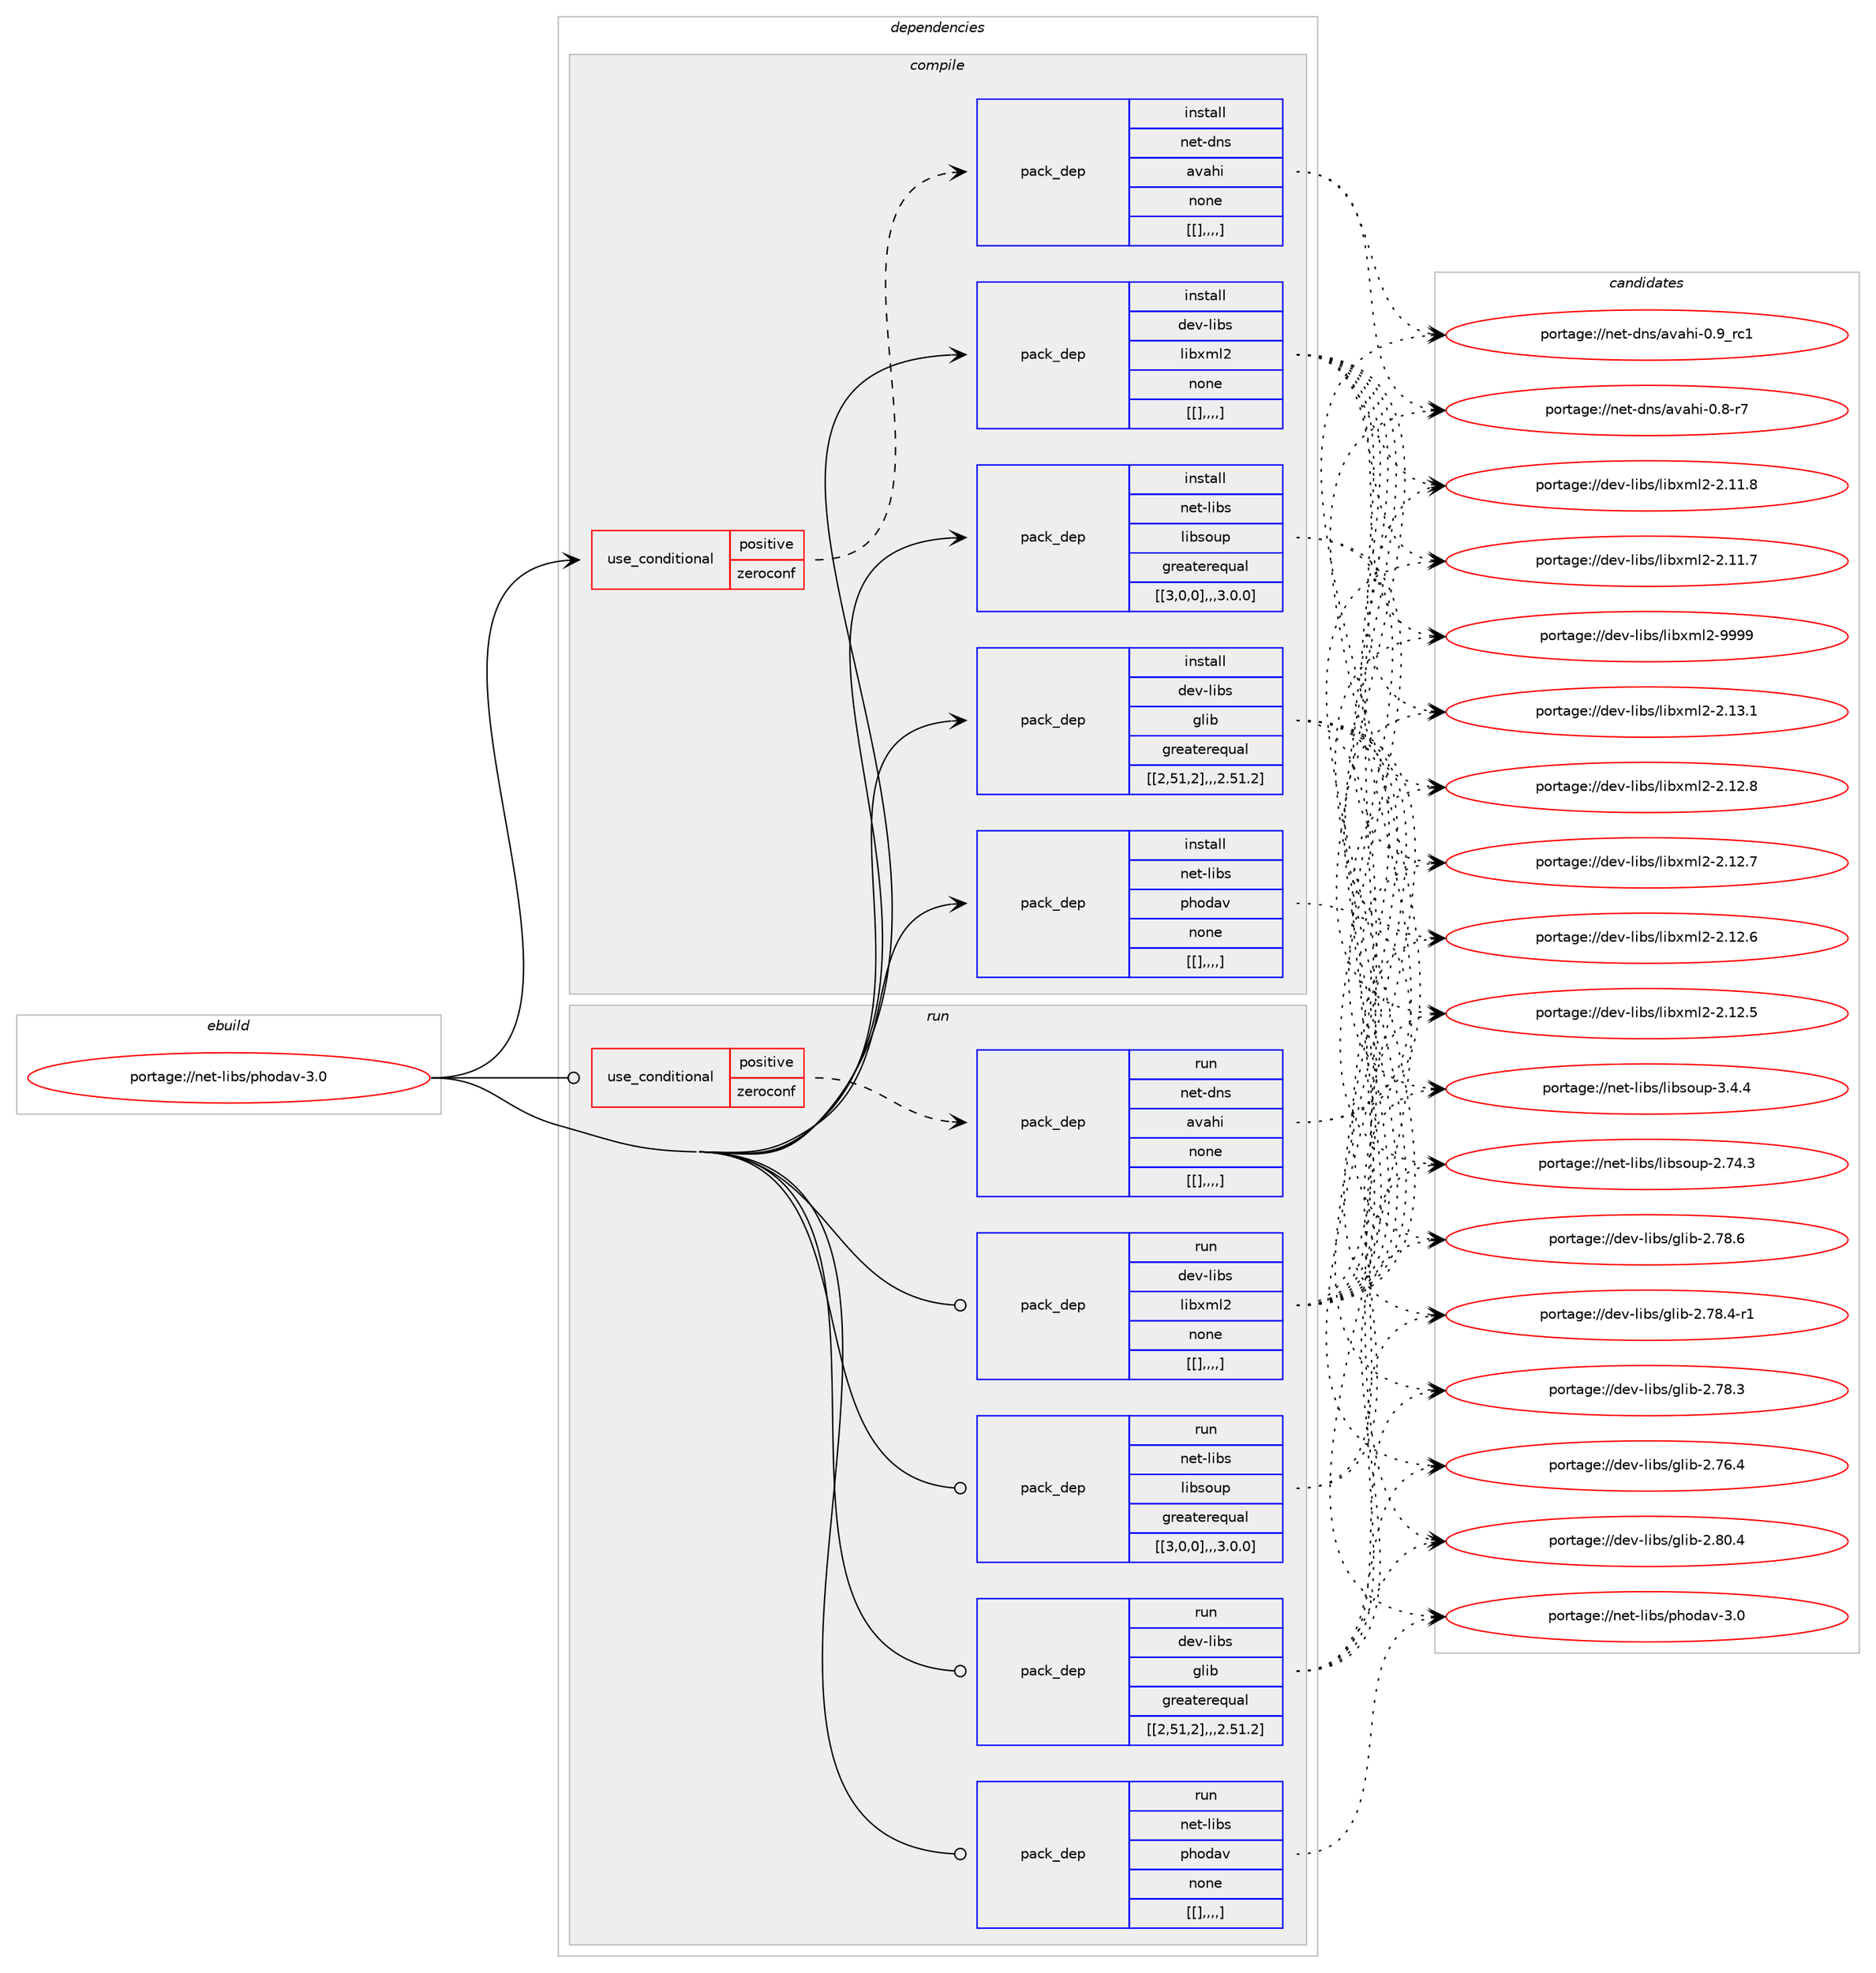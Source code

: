 digraph prolog {

# *************
# Graph options
# *************

newrank=true;
concentrate=true;
compound=true;
graph [rankdir=LR,fontname=Helvetica,fontsize=10,ranksep=1.5];#, ranksep=2.5, nodesep=0.2];
edge  [arrowhead=vee];
node  [fontname=Helvetica,fontsize=10];

# **********
# The ebuild
# **********

subgraph cluster_leftcol {
color=gray;
label=<<i>ebuild</i>>;
id [label="portage://net-libs/phodav-3.0", color=red, width=4, href="../net-libs/phodav-3.0.svg"];
}

# ****************
# The dependencies
# ****************

subgraph cluster_midcol {
color=gray;
label=<<i>dependencies</i>>;
subgraph cluster_compile {
fillcolor="#eeeeee";
style=filled;
label=<<i>compile</i>>;
subgraph cond99158 {
dependency380192 [label=<<TABLE BORDER="0" CELLBORDER="1" CELLSPACING="0" CELLPADDING="4"><TR><TD ROWSPAN="3" CELLPADDING="10">use_conditional</TD></TR><TR><TD>positive</TD></TR><TR><TD>zeroconf</TD></TR></TABLE>>, shape=none, color=red];
subgraph pack278215 {
dependency380193 [label=<<TABLE BORDER="0" CELLBORDER="1" CELLSPACING="0" CELLPADDING="4" WIDTH="220"><TR><TD ROWSPAN="6" CELLPADDING="30">pack_dep</TD></TR><TR><TD WIDTH="110">install</TD></TR><TR><TD>net-dns</TD></TR><TR><TD>avahi</TD></TR><TR><TD>none</TD></TR><TR><TD>[[],,,,]</TD></TR></TABLE>>, shape=none, color=blue];
}
dependency380192:e -> dependency380193:w [weight=20,style="dashed",arrowhead="vee"];
}
id:e -> dependency380192:w [weight=20,style="solid",arrowhead="vee"];
subgraph pack278216 {
dependency380194 [label=<<TABLE BORDER="0" CELLBORDER="1" CELLSPACING="0" CELLPADDING="4" WIDTH="220"><TR><TD ROWSPAN="6" CELLPADDING="30">pack_dep</TD></TR><TR><TD WIDTH="110">install</TD></TR><TR><TD>dev-libs</TD></TR><TR><TD>glib</TD></TR><TR><TD>greaterequal</TD></TR><TR><TD>[[2,51,2],,,2.51.2]</TD></TR></TABLE>>, shape=none, color=blue];
}
id:e -> dependency380194:w [weight=20,style="solid",arrowhead="vee"];
subgraph pack278217 {
dependency380195 [label=<<TABLE BORDER="0" CELLBORDER="1" CELLSPACING="0" CELLPADDING="4" WIDTH="220"><TR><TD ROWSPAN="6" CELLPADDING="30">pack_dep</TD></TR><TR><TD WIDTH="110">install</TD></TR><TR><TD>dev-libs</TD></TR><TR><TD>libxml2</TD></TR><TR><TD>none</TD></TR><TR><TD>[[],,,,]</TD></TR></TABLE>>, shape=none, color=blue];
}
id:e -> dependency380195:w [weight=20,style="solid",arrowhead="vee"];
subgraph pack278218 {
dependency380196 [label=<<TABLE BORDER="0" CELLBORDER="1" CELLSPACING="0" CELLPADDING="4" WIDTH="220"><TR><TD ROWSPAN="6" CELLPADDING="30">pack_dep</TD></TR><TR><TD WIDTH="110">install</TD></TR><TR><TD>net-libs</TD></TR><TR><TD>libsoup</TD></TR><TR><TD>greaterequal</TD></TR><TR><TD>[[3,0,0],,,3.0.0]</TD></TR></TABLE>>, shape=none, color=blue];
}
id:e -> dependency380196:w [weight=20,style="solid",arrowhead="vee"];
subgraph pack278219 {
dependency380197 [label=<<TABLE BORDER="0" CELLBORDER="1" CELLSPACING="0" CELLPADDING="4" WIDTH="220"><TR><TD ROWSPAN="6" CELLPADDING="30">pack_dep</TD></TR><TR><TD WIDTH="110">install</TD></TR><TR><TD>net-libs</TD></TR><TR><TD>phodav</TD></TR><TR><TD>none</TD></TR><TR><TD>[[],,,,]</TD></TR></TABLE>>, shape=none, color=blue];
}
id:e -> dependency380197:w [weight=20,style="solid",arrowhead="vee"];
}
subgraph cluster_compileandrun {
fillcolor="#eeeeee";
style=filled;
label=<<i>compile and run</i>>;
}
subgraph cluster_run {
fillcolor="#eeeeee";
style=filled;
label=<<i>run</i>>;
subgraph cond99159 {
dependency380198 [label=<<TABLE BORDER="0" CELLBORDER="1" CELLSPACING="0" CELLPADDING="4"><TR><TD ROWSPAN="3" CELLPADDING="10">use_conditional</TD></TR><TR><TD>positive</TD></TR><TR><TD>zeroconf</TD></TR></TABLE>>, shape=none, color=red];
subgraph pack278220 {
dependency380199 [label=<<TABLE BORDER="0" CELLBORDER="1" CELLSPACING="0" CELLPADDING="4" WIDTH="220"><TR><TD ROWSPAN="6" CELLPADDING="30">pack_dep</TD></TR><TR><TD WIDTH="110">run</TD></TR><TR><TD>net-dns</TD></TR><TR><TD>avahi</TD></TR><TR><TD>none</TD></TR><TR><TD>[[],,,,]</TD></TR></TABLE>>, shape=none, color=blue];
}
dependency380198:e -> dependency380199:w [weight=20,style="dashed",arrowhead="vee"];
}
id:e -> dependency380198:w [weight=20,style="solid",arrowhead="odot"];
subgraph pack278221 {
dependency380200 [label=<<TABLE BORDER="0" CELLBORDER="1" CELLSPACING="0" CELLPADDING="4" WIDTH="220"><TR><TD ROWSPAN="6" CELLPADDING="30">pack_dep</TD></TR><TR><TD WIDTH="110">run</TD></TR><TR><TD>dev-libs</TD></TR><TR><TD>glib</TD></TR><TR><TD>greaterequal</TD></TR><TR><TD>[[2,51,2],,,2.51.2]</TD></TR></TABLE>>, shape=none, color=blue];
}
id:e -> dependency380200:w [weight=20,style="solid",arrowhead="odot"];
subgraph pack278222 {
dependency380201 [label=<<TABLE BORDER="0" CELLBORDER="1" CELLSPACING="0" CELLPADDING="4" WIDTH="220"><TR><TD ROWSPAN="6" CELLPADDING="30">pack_dep</TD></TR><TR><TD WIDTH="110">run</TD></TR><TR><TD>dev-libs</TD></TR><TR><TD>libxml2</TD></TR><TR><TD>none</TD></TR><TR><TD>[[],,,,]</TD></TR></TABLE>>, shape=none, color=blue];
}
id:e -> dependency380201:w [weight=20,style="solid",arrowhead="odot"];
subgraph pack278223 {
dependency380202 [label=<<TABLE BORDER="0" CELLBORDER="1" CELLSPACING="0" CELLPADDING="4" WIDTH="220"><TR><TD ROWSPAN="6" CELLPADDING="30">pack_dep</TD></TR><TR><TD WIDTH="110">run</TD></TR><TR><TD>net-libs</TD></TR><TR><TD>libsoup</TD></TR><TR><TD>greaterequal</TD></TR><TR><TD>[[3,0,0],,,3.0.0]</TD></TR></TABLE>>, shape=none, color=blue];
}
id:e -> dependency380202:w [weight=20,style="solid",arrowhead="odot"];
subgraph pack278224 {
dependency380203 [label=<<TABLE BORDER="0" CELLBORDER="1" CELLSPACING="0" CELLPADDING="4" WIDTH="220"><TR><TD ROWSPAN="6" CELLPADDING="30">pack_dep</TD></TR><TR><TD WIDTH="110">run</TD></TR><TR><TD>net-libs</TD></TR><TR><TD>phodav</TD></TR><TR><TD>none</TD></TR><TR><TD>[[],,,,]</TD></TR></TABLE>>, shape=none, color=blue];
}
id:e -> dependency380203:w [weight=20,style="solid",arrowhead="odot"];
}
}

# **************
# The candidates
# **************

subgraph cluster_choices {
rank=same;
color=gray;
label=<<i>candidates</i>>;

subgraph choice278215 {
color=black;
nodesep=1;
choice1101011164510011011547971189710410545484657951149949 [label="portage://net-dns/avahi-0.9_rc1", color=red, width=4,href="../net-dns/avahi-0.9_rc1.svg"];
choice11010111645100110115479711897104105454846564511455 [label="portage://net-dns/avahi-0.8-r7", color=red, width=4,href="../net-dns/avahi-0.8-r7.svg"];
dependency380193:e -> choice1101011164510011011547971189710410545484657951149949:w [style=dotted,weight="100"];
dependency380193:e -> choice11010111645100110115479711897104105454846564511455:w [style=dotted,weight="100"];
}
subgraph choice278216 {
color=black;
nodesep=1;
choice1001011184510810598115471031081059845504656484652 [label="portage://dev-libs/glib-2.80.4", color=red, width=4,href="../dev-libs/glib-2.80.4.svg"];
choice1001011184510810598115471031081059845504655564654 [label="portage://dev-libs/glib-2.78.6", color=red, width=4,href="../dev-libs/glib-2.78.6.svg"];
choice10010111845108105981154710310810598455046555646524511449 [label="portage://dev-libs/glib-2.78.4-r1", color=red, width=4,href="../dev-libs/glib-2.78.4-r1.svg"];
choice1001011184510810598115471031081059845504655564651 [label="portage://dev-libs/glib-2.78.3", color=red, width=4,href="../dev-libs/glib-2.78.3.svg"];
choice1001011184510810598115471031081059845504655544652 [label="portage://dev-libs/glib-2.76.4", color=red, width=4,href="../dev-libs/glib-2.76.4.svg"];
dependency380194:e -> choice1001011184510810598115471031081059845504656484652:w [style=dotted,weight="100"];
dependency380194:e -> choice1001011184510810598115471031081059845504655564654:w [style=dotted,weight="100"];
dependency380194:e -> choice10010111845108105981154710310810598455046555646524511449:w [style=dotted,weight="100"];
dependency380194:e -> choice1001011184510810598115471031081059845504655564651:w [style=dotted,weight="100"];
dependency380194:e -> choice1001011184510810598115471031081059845504655544652:w [style=dotted,weight="100"];
}
subgraph choice278217 {
color=black;
nodesep=1;
choice10010111845108105981154710810598120109108504557575757 [label="portage://dev-libs/libxml2-9999", color=red, width=4,href="../dev-libs/libxml2-9999.svg"];
choice100101118451081059811547108105981201091085045504649514649 [label="portage://dev-libs/libxml2-2.13.1", color=red, width=4,href="../dev-libs/libxml2-2.13.1.svg"];
choice100101118451081059811547108105981201091085045504649504656 [label="portage://dev-libs/libxml2-2.12.8", color=red, width=4,href="../dev-libs/libxml2-2.12.8.svg"];
choice100101118451081059811547108105981201091085045504649504655 [label="portage://dev-libs/libxml2-2.12.7", color=red, width=4,href="../dev-libs/libxml2-2.12.7.svg"];
choice100101118451081059811547108105981201091085045504649504654 [label="portage://dev-libs/libxml2-2.12.6", color=red, width=4,href="../dev-libs/libxml2-2.12.6.svg"];
choice100101118451081059811547108105981201091085045504649504653 [label="portage://dev-libs/libxml2-2.12.5", color=red, width=4,href="../dev-libs/libxml2-2.12.5.svg"];
choice100101118451081059811547108105981201091085045504649494656 [label="portage://dev-libs/libxml2-2.11.8", color=red, width=4,href="../dev-libs/libxml2-2.11.8.svg"];
choice100101118451081059811547108105981201091085045504649494655 [label="portage://dev-libs/libxml2-2.11.7", color=red, width=4,href="../dev-libs/libxml2-2.11.7.svg"];
dependency380195:e -> choice10010111845108105981154710810598120109108504557575757:w [style=dotted,weight="100"];
dependency380195:e -> choice100101118451081059811547108105981201091085045504649514649:w [style=dotted,weight="100"];
dependency380195:e -> choice100101118451081059811547108105981201091085045504649504656:w [style=dotted,weight="100"];
dependency380195:e -> choice100101118451081059811547108105981201091085045504649504655:w [style=dotted,weight="100"];
dependency380195:e -> choice100101118451081059811547108105981201091085045504649504654:w [style=dotted,weight="100"];
dependency380195:e -> choice100101118451081059811547108105981201091085045504649504653:w [style=dotted,weight="100"];
dependency380195:e -> choice100101118451081059811547108105981201091085045504649494656:w [style=dotted,weight="100"];
dependency380195:e -> choice100101118451081059811547108105981201091085045504649494655:w [style=dotted,weight="100"];
}
subgraph choice278218 {
color=black;
nodesep=1;
choice11010111645108105981154710810598115111117112455146524652 [label="portage://net-libs/libsoup-3.4.4", color=red, width=4,href="../net-libs/libsoup-3.4.4.svg"];
choice1101011164510810598115471081059811511111711245504655524651 [label="portage://net-libs/libsoup-2.74.3", color=red, width=4,href="../net-libs/libsoup-2.74.3.svg"];
dependency380196:e -> choice11010111645108105981154710810598115111117112455146524652:w [style=dotted,weight="100"];
dependency380196:e -> choice1101011164510810598115471081059811511111711245504655524651:w [style=dotted,weight="100"];
}
subgraph choice278219 {
color=black;
nodesep=1;
choice1101011164510810598115471121041111009711845514648 [label="portage://net-libs/phodav-3.0", color=red, width=4,href="../net-libs/phodav-3.0.svg"];
dependency380197:e -> choice1101011164510810598115471121041111009711845514648:w [style=dotted,weight="100"];
}
subgraph choice278220 {
color=black;
nodesep=1;
choice1101011164510011011547971189710410545484657951149949 [label="portage://net-dns/avahi-0.9_rc1", color=red, width=4,href="../net-dns/avahi-0.9_rc1.svg"];
choice11010111645100110115479711897104105454846564511455 [label="portage://net-dns/avahi-0.8-r7", color=red, width=4,href="../net-dns/avahi-0.8-r7.svg"];
dependency380199:e -> choice1101011164510011011547971189710410545484657951149949:w [style=dotted,weight="100"];
dependency380199:e -> choice11010111645100110115479711897104105454846564511455:w [style=dotted,weight="100"];
}
subgraph choice278221 {
color=black;
nodesep=1;
choice1001011184510810598115471031081059845504656484652 [label="portage://dev-libs/glib-2.80.4", color=red, width=4,href="../dev-libs/glib-2.80.4.svg"];
choice1001011184510810598115471031081059845504655564654 [label="portage://dev-libs/glib-2.78.6", color=red, width=4,href="../dev-libs/glib-2.78.6.svg"];
choice10010111845108105981154710310810598455046555646524511449 [label="portage://dev-libs/glib-2.78.4-r1", color=red, width=4,href="../dev-libs/glib-2.78.4-r1.svg"];
choice1001011184510810598115471031081059845504655564651 [label="portage://dev-libs/glib-2.78.3", color=red, width=4,href="../dev-libs/glib-2.78.3.svg"];
choice1001011184510810598115471031081059845504655544652 [label="portage://dev-libs/glib-2.76.4", color=red, width=4,href="../dev-libs/glib-2.76.4.svg"];
dependency380200:e -> choice1001011184510810598115471031081059845504656484652:w [style=dotted,weight="100"];
dependency380200:e -> choice1001011184510810598115471031081059845504655564654:w [style=dotted,weight="100"];
dependency380200:e -> choice10010111845108105981154710310810598455046555646524511449:w [style=dotted,weight="100"];
dependency380200:e -> choice1001011184510810598115471031081059845504655564651:w [style=dotted,weight="100"];
dependency380200:e -> choice1001011184510810598115471031081059845504655544652:w [style=dotted,weight="100"];
}
subgraph choice278222 {
color=black;
nodesep=1;
choice10010111845108105981154710810598120109108504557575757 [label="portage://dev-libs/libxml2-9999", color=red, width=4,href="../dev-libs/libxml2-9999.svg"];
choice100101118451081059811547108105981201091085045504649514649 [label="portage://dev-libs/libxml2-2.13.1", color=red, width=4,href="../dev-libs/libxml2-2.13.1.svg"];
choice100101118451081059811547108105981201091085045504649504656 [label="portage://dev-libs/libxml2-2.12.8", color=red, width=4,href="../dev-libs/libxml2-2.12.8.svg"];
choice100101118451081059811547108105981201091085045504649504655 [label="portage://dev-libs/libxml2-2.12.7", color=red, width=4,href="../dev-libs/libxml2-2.12.7.svg"];
choice100101118451081059811547108105981201091085045504649504654 [label="portage://dev-libs/libxml2-2.12.6", color=red, width=4,href="../dev-libs/libxml2-2.12.6.svg"];
choice100101118451081059811547108105981201091085045504649504653 [label="portage://dev-libs/libxml2-2.12.5", color=red, width=4,href="../dev-libs/libxml2-2.12.5.svg"];
choice100101118451081059811547108105981201091085045504649494656 [label="portage://dev-libs/libxml2-2.11.8", color=red, width=4,href="../dev-libs/libxml2-2.11.8.svg"];
choice100101118451081059811547108105981201091085045504649494655 [label="portage://dev-libs/libxml2-2.11.7", color=red, width=4,href="../dev-libs/libxml2-2.11.7.svg"];
dependency380201:e -> choice10010111845108105981154710810598120109108504557575757:w [style=dotted,weight="100"];
dependency380201:e -> choice100101118451081059811547108105981201091085045504649514649:w [style=dotted,weight="100"];
dependency380201:e -> choice100101118451081059811547108105981201091085045504649504656:w [style=dotted,weight="100"];
dependency380201:e -> choice100101118451081059811547108105981201091085045504649504655:w [style=dotted,weight="100"];
dependency380201:e -> choice100101118451081059811547108105981201091085045504649504654:w [style=dotted,weight="100"];
dependency380201:e -> choice100101118451081059811547108105981201091085045504649504653:w [style=dotted,weight="100"];
dependency380201:e -> choice100101118451081059811547108105981201091085045504649494656:w [style=dotted,weight="100"];
dependency380201:e -> choice100101118451081059811547108105981201091085045504649494655:w [style=dotted,weight="100"];
}
subgraph choice278223 {
color=black;
nodesep=1;
choice11010111645108105981154710810598115111117112455146524652 [label="portage://net-libs/libsoup-3.4.4", color=red, width=4,href="../net-libs/libsoup-3.4.4.svg"];
choice1101011164510810598115471081059811511111711245504655524651 [label="portage://net-libs/libsoup-2.74.3", color=red, width=4,href="../net-libs/libsoup-2.74.3.svg"];
dependency380202:e -> choice11010111645108105981154710810598115111117112455146524652:w [style=dotted,weight="100"];
dependency380202:e -> choice1101011164510810598115471081059811511111711245504655524651:w [style=dotted,weight="100"];
}
subgraph choice278224 {
color=black;
nodesep=1;
choice1101011164510810598115471121041111009711845514648 [label="portage://net-libs/phodav-3.0", color=red, width=4,href="../net-libs/phodav-3.0.svg"];
dependency380203:e -> choice1101011164510810598115471121041111009711845514648:w [style=dotted,weight="100"];
}
}

}
